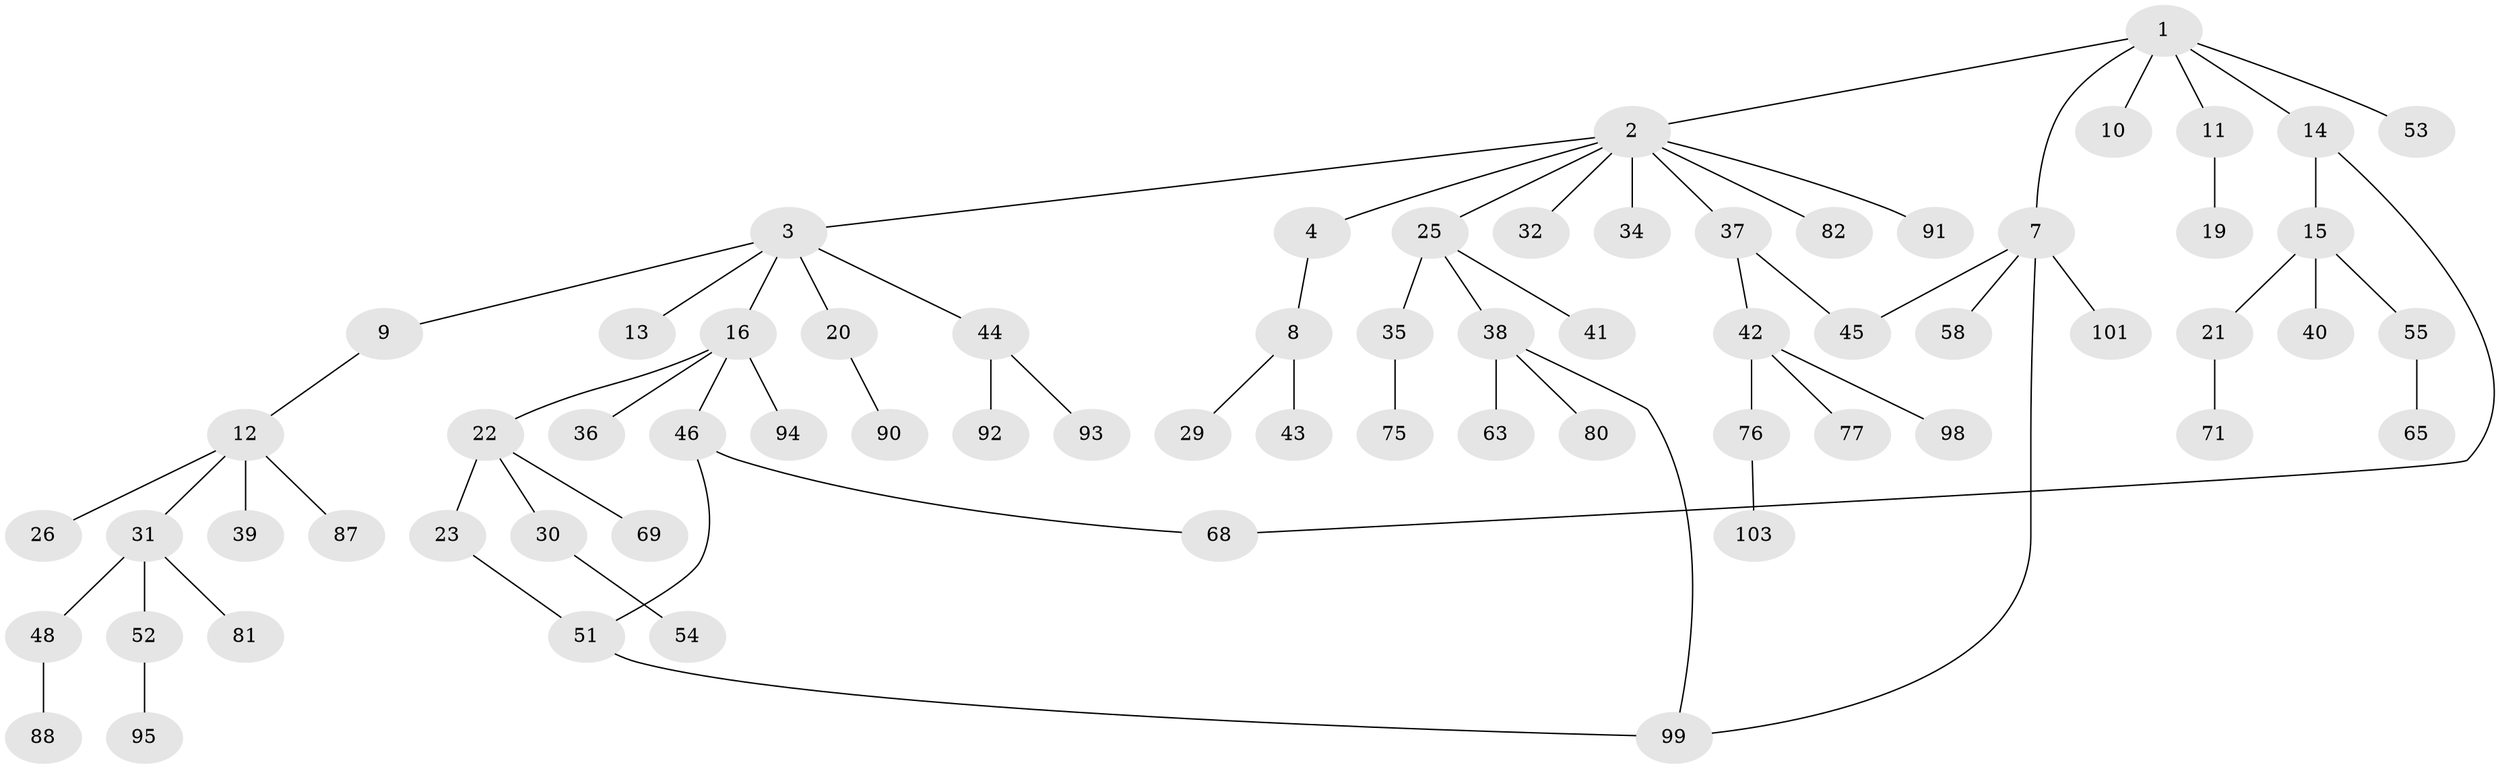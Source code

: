 // Generated by graph-tools (version 1.1) at 2025/23/03/03/25 07:23:32]
// undirected, 68 vertices, 72 edges
graph export_dot {
graph [start="1"]
  node [color=gray90,style=filled];
  1 [super="+5"];
  2 [super="+24"];
  3 [super="+6"];
  4;
  7 [super="+50"];
  8 [super="+18"];
  9 [super="+60"];
  10;
  11;
  12 [super="+102"];
  13;
  14 [super="+62"];
  15 [super="+28"];
  16 [super="+17"];
  19 [super="+86"];
  20 [super="+83"];
  21 [super="+59"];
  22 [super="+27"];
  23 [super="+57"];
  25 [super="+33"];
  26 [super="+73"];
  29;
  30 [super="+49"];
  31 [super="+89"];
  32 [super="+56"];
  34;
  35 [super="+79"];
  36 [super="+78"];
  37 [super="+85"];
  38 [super="+67"];
  39;
  40 [super="+72"];
  41;
  42 [super="+66"];
  43;
  44 [super="+97"];
  45;
  46 [super="+47"];
  48 [super="+61"];
  51 [super="+100"];
  52 [super="+96"];
  53;
  54 [super="+64"];
  55;
  58;
  63 [super="+74"];
  65 [super="+84"];
  68 [super="+70"];
  69;
  71;
  75;
  76;
  77;
  80;
  81;
  82;
  87;
  88;
  90;
  91;
  92;
  93;
  94;
  95;
  98;
  99;
  101;
  103;
  1 -- 2;
  1 -- 11;
  1 -- 53;
  1 -- 10;
  1 -- 14;
  1 -- 7;
  2 -- 3;
  2 -- 4;
  2 -- 25;
  2 -- 32;
  2 -- 82;
  2 -- 91;
  2 -- 34;
  2 -- 37;
  3 -- 9;
  3 -- 20;
  3 -- 44;
  3 -- 16;
  3 -- 13;
  4 -- 8;
  7 -- 58;
  7 -- 99;
  7 -- 101;
  7 -- 45;
  8 -- 29;
  8 -- 43;
  9 -- 12;
  11 -- 19;
  12 -- 26;
  12 -- 31;
  12 -- 39;
  12 -- 87;
  14 -- 15;
  14 -- 68;
  15 -- 21;
  15 -- 40;
  15 -- 55;
  16 -- 46;
  16 -- 36;
  16 -- 94;
  16 -- 22;
  20 -- 90;
  21 -- 71;
  22 -- 23;
  22 -- 69;
  22 -- 30;
  23 -- 51;
  25 -- 35;
  25 -- 38;
  25 -- 41;
  30 -- 54;
  31 -- 48;
  31 -- 52;
  31 -- 81;
  35 -- 75;
  37 -- 42;
  37 -- 45;
  38 -- 63;
  38 -- 80;
  38 -- 99;
  42 -- 76;
  42 -- 98;
  42 -- 77;
  44 -- 92;
  44 -- 93;
  46 -- 68;
  46 -- 51;
  48 -- 88;
  51 -- 99;
  52 -- 95;
  55 -- 65;
  76 -- 103;
}
